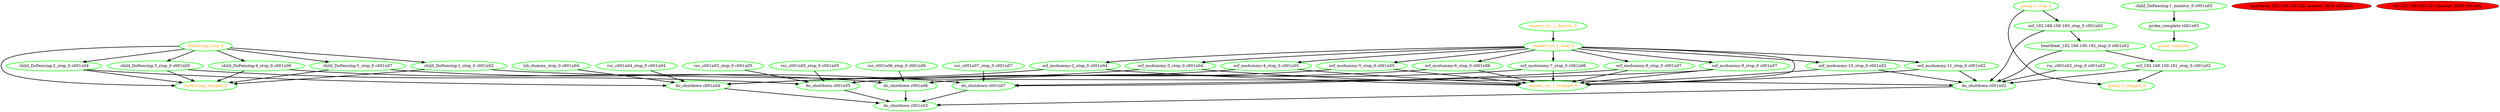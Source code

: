  digraph "g" {
"DoFencing_stop_0" -> "DoFencing_stopped_0" [ style = bold]
"DoFencing_stop_0" -> "child_DoFencing:1_stop_0 c001n02" [ style = bold]
"DoFencing_stop_0" -> "child_DoFencing:2_stop_0 c001n04" [ style = bold]
"DoFencing_stop_0" -> "child_DoFencing:3_stop_0 c001n05" [ style = bold]
"DoFencing_stop_0" -> "child_DoFencing:4_stop_0 c001n06" [ style = bold]
"DoFencing_stop_0" -> "child_DoFencing:5_stop_0 c001n07" [ style = bold]
"DoFencing_stop_0" [ style=bold color="green" fontcolor="orange" ]
"DoFencing_stopped_0" [ style=bold color="green" fontcolor="orange" ]
"child_DoFencing:1_monitor_0 c001n03" -> "probe_complete c001n03" [ style = bold]
"child_DoFencing:1_monitor_0 c001n03" [ style=bold color="green" fontcolor="black" ]
"child_DoFencing:1_stop_0 c001n02" -> "DoFencing_stopped_0" [ style = bold]
"child_DoFencing:1_stop_0 c001n02" -> "do_shutdown c001n02" [ style = bold]
"child_DoFencing:1_stop_0 c001n02" [ style=bold color="green" fontcolor="black" ]
"child_DoFencing:2_stop_0 c001n04" -> "DoFencing_stopped_0" [ style = bold]
"child_DoFencing:2_stop_0 c001n04" -> "do_shutdown c001n04" [ style = bold]
"child_DoFencing:2_stop_0 c001n04" [ style=bold color="green" fontcolor="black" ]
"child_DoFencing:3_stop_0 c001n05" -> "DoFencing_stopped_0" [ style = bold]
"child_DoFencing:3_stop_0 c001n05" -> "do_shutdown c001n05" [ style = bold]
"child_DoFencing:3_stop_0 c001n05" [ style=bold color="green" fontcolor="black" ]
"child_DoFencing:4_stop_0 c001n06" -> "DoFencing_stopped_0" [ style = bold]
"child_DoFencing:4_stop_0 c001n06" -> "do_shutdown c001n06" [ style = bold]
"child_DoFencing:4_stop_0 c001n06" [ style=bold color="green" fontcolor="black" ]
"child_DoFencing:5_stop_0 c001n07" -> "DoFencing_stopped_0" [ style = bold]
"child_DoFencing:5_stop_0 c001n07" -> "do_shutdown c001n07" [ style = bold]
"child_DoFencing:5_stop_0 c001n07" [ style=bold color="green" fontcolor="black" ]
"do_shutdown c001n02" -> "do_shutdown c001n03" [ style = bold]
"do_shutdown c001n02" [ style=bold color="green" fontcolor="black" ]
"do_shutdown c001n03" [ style=bold color="green" fontcolor="black" ]
"do_shutdown c001n04" -> "do_shutdown c001n03" [ style = bold]
"do_shutdown c001n04" [ style=bold color="green" fontcolor="black" ]
"do_shutdown c001n05" -> "do_shutdown c001n03" [ style = bold]
"do_shutdown c001n05" [ style=bold color="green" fontcolor="black" ]
"do_shutdown c001n06" -> "do_shutdown c001n03" [ style = bold]
"do_shutdown c001n06" [ style=bold color="green" fontcolor="black" ]
"do_shutdown c001n07" -> "do_shutdown c001n03" [ style = bold]
"do_shutdown c001n07" [ style=bold color="green" fontcolor="black" ]
"group-1_stop_0" -> "group-1_stopped_0" [ style = bold]
"group-1_stop_0" -> "ocf_192.168.100.183_stop_0 c001n02" [ style = bold]
"group-1_stop_0" [ style=bold color="green" fontcolor="orange" ]
"group-1_stopped_0" [ style=bold color="green" fontcolor="orange" ]
"heartbeat_192.168.100.182_monitor_5000 c001n02" [ font_color=purple style=filled fillcolor=red ]
"heartbeat_192.168.100.182_stop_0 c001n02" -> "do_shutdown c001n02" [ style = bold]
"heartbeat_192.168.100.182_stop_0 c001n02" -> "ocf_192.168.100.181_stop_0 c001n02" [ style = bold]
"heartbeat_192.168.100.182_stop_0 c001n02" [ style=bold color="green" fontcolor="black" ]
"lsb_dummy_stop_0 c001n04" -> "do_shutdown c001n04" [ style = bold]
"lsb_dummy_stop_0 c001n04" [ style=bold color="green" fontcolor="black" ]
"master_rsc_1_demote_0" -> "master_rsc_1_stop_0" [ style = bold]
"master_rsc_1_demote_0" [ style=bold color="green" fontcolor="orange" ]
"master_rsc_1_stop_0" -> "master_rsc_1_stopped_0" [ style = bold]
"master_rsc_1_stop_0" -> "ocf_msdummy:10_stop_0 c001n02" [ style = bold]
"master_rsc_1_stop_0" -> "ocf_msdummy:11_stop_0 c001n02" [ style = bold]
"master_rsc_1_stop_0" -> "ocf_msdummy:2_stop_0 c001n04" [ style = bold]
"master_rsc_1_stop_0" -> "ocf_msdummy:3_stop_0 c001n04" [ style = bold]
"master_rsc_1_stop_0" -> "ocf_msdummy:4_stop_0 c001n05" [ style = bold]
"master_rsc_1_stop_0" -> "ocf_msdummy:5_stop_0 c001n05" [ style = bold]
"master_rsc_1_stop_0" -> "ocf_msdummy:6_stop_0 c001n06" [ style = bold]
"master_rsc_1_stop_0" -> "ocf_msdummy:7_stop_0 c001n06" [ style = bold]
"master_rsc_1_stop_0" -> "ocf_msdummy:8_stop_0 c001n07" [ style = bold]
"master_rsc_1_stop_0" -> "ocf_msdummy:9_stop_0 c001n07" [ style = bold]
"master_rsc_1_stop_0" [ style=bold color="green" fontcolor="orange" ]
"master_rsc_1_stopped_0" [ style=bold color="green" fontcolor="orange" ]
"ocf_192.168.100.181_monitor_5000 c001n02" [ font_color=purple style=filled fillcolor=red ]
"ocf_192.168.100.181_stop_0 c001n02" -> "do_shutdown c001n02" [ style = bold]
"ocf_192.168.100.181_stop_0 c001n02" -> "group-1_stopped_0" [ style = bold]
"ocf_192.168.100.181_stop_0 c001n02" [ style=bold color="green" fontcolor="black" ]
"ocf_192.168.100.183_stop_0 c001n02" -> "do_shutdown c001n02" [ style = bold]
"ocf_192.168.100.183_stop_0 c001n02" -> "heartbeat_192.168.100.182_stop_0 c001n02" [ style = bold]
"ocf_192.168.100.183_stop_0 c001n02" [ style=bold color="green" fontcolor="black" ]
"ocf_msdummy:10_stop_0 c001n02" -> "do_shutdown c001n02" [ style = bold]
"ocf_msdummy:10_stop_0 c001n02" -> "master_rsc_1_stopped_0" [ style = bold]
"ocf_msdummy:10_stop_0 c001n02" [ style=bold color="green" fontcolor="black" ]
"ocf_msdummy:11_stop_0 c001n02" -> "do_shutdown c001n02" [ style = bold]
"ocf_msdummy:11_stop_0 c001n02" -> "master_rsc_1_stopped_0" [ style = bold]
"ocf_msdummy:11_stop_0 c001n02" [ style=bold color="green" fontcolor="black" ]
"ocf_msdummy:2_stop_0 c001n04" -> "do_shutdown c001n04" [ style = bold]
"ocf_msdummy:2_stop_0 c001n04" -> "master_rsc_1_stopped_0" [ style = bold]
"ocf_msdummy:2_stop_0 c001n04" [ style=bold color="green" fontcolor="black" ]
"ocf_msdummy:3_stop_0 c001n04" -> "do_shutdown c001n04" [ style = bold]
"ocf_msdummy:3_stop_0 c001n04" -> "master_rsc_1_stopped_0" [ style = bold]
"ocf_msdummy:3_stop_0 c001n04" [ style=bold color="green" fontcolor="black" ]
"ocf_msdummy:4_stop_0 c001n05" -> "do_shutdown c001n05" [ style = bold]
"ocf_msdummy:4_stop_0 c001n05" -> "master_rsc_1_stopped_0" [ style = bold]
"ocf_msdummy:4_stop_0 c001n05" [ style=bold color="green" fontcolor="black" ]
"ocf_msdummy:5_stop_0 c001n05" -> "do_shutdown c001n05" [ style = bold]
"ocf_msdummy:5_stop_0 c001n05" -> "master_rsc_1_stopped_0" [ style = bold]
"ocf_msdummy:5_stop_0 c001n05" [ style=bold color="green" fontcolor="black" ]
"ocf_msdummy:6_stop_0 c001n06" -> "do_shutdown c001n06" [ style = bold]
"ocf_msdummy:6_stop_0 c001n06" -> "master_rsc_1_stopped_0" [ style = bold]
"ocf_msdummy:6_stop_0 c001n06" [ style=bold color="green" fontcolor="black" ]
"ocf_msdummy:7_stop_0 c001n06" -> "do_shutdown c001n06" [ style = bold]
"ocf_msdummy:7_stop_0 c001n06" -> "master_rsc_1_stopped_0" [ style = bold]
"ocf_msdummy:7_stop_0 c001n06" [ style=bold color="green" fontcolor="black" ]
"ocf_msdummy:8_stop_0 c001n07" -> "do_shutdown c001n07" [ style = bold]
"ocf_msdummy:8_stop_0 c001n07" -> "master_rsc_1_stopped_0" [ style = bold]
"ocf_msdummy:8_stop_0 c001n07" [ style=bold color="green" fontcolor="black" ]
"ocf_msdummy:9_stop_0 c001n07" -> "do_shutdown c001n07" [ style = bold]
"ocf_msdummy:9_stop_0 c001n07" -> "master_rsc_1_stopped_0" [ style = bold]
"ocf_msdummy:9_stop_0 c001n07" [ style=bold color="green" fontcolor="black" ]
"probe_complete c001n03" -> "probe_complete" [ style = bold]
"probe_complete c001n03" [ style=bold color="green" fontcolor="black" ]
"probe_complete" [ style=bold color="green" fontcolor="orange" ]
"rsc_c001n02_stop_0 c001n02" -> "do_shutdown c001n02" [ style = bold]
"rsc_c001n02_stop_0 c001n02" [ style=bold color="green" fontcolor="black" ]
"rsc_c001n03_stop_0 c001n05" -> "do_shutdown c001n05" [ style = bold]
"rsc_c001n03_stop_0 c001n05" [ style=bold color="green" fontcolor="black" ]
"rsc_c001n04_stop_0 c001n04" -> "do_shutdown c001n04" [ style = bold]
"rsc_c001n04_stop_0 c001n04" [ style=bold color="green" fontcolor="black" ]
"rsc_c001n05_stop_0 c001n05" -> "do_shutdown c001n05" [ style = bold]
"rsc_c001n05_stop_0 c001n05" [ style=bold color="green" fontcolor="black" ]
"rsc_c001n06_stop_0 c001n06" -> "do_shutdown c001n06" [ style = bold]
"rsc_c001n06_stop_0 c001n06" [ style=bold color="green" fontcolor="black" ]
"rsc_c001n07_stop_0 c001n07" -> "do_shutdown c001n07" [ style = bold]
"rsc_c001n07_stop_0 c001n07" [ style=bold color="green" fontcolor="black" ]
}

